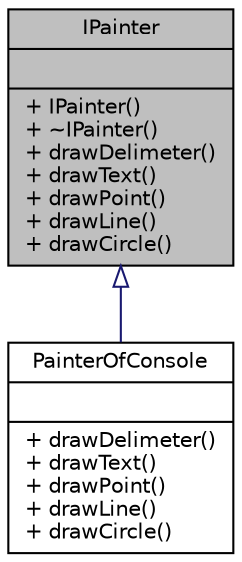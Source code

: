 digraph "IPainter"
{
 // LATEX_PDF_SIZE
  edge [fontname="Helvetica",fontsize="10",labelfontname="Helvetica",labelfontsize="10"];
  node [fontname="Helvetica",fontsize="10",shape=record];
  Node1 [label="{IPainter\n||+ IPainter()\l+ ~IPainter()\l+ drawDelimeter()\l+ drawText()\l+ drawPoint()\l+ drawLine()\l+ drawCircle()\l}",height=0.2,width=0.4,color="black", fillcolor="grey75", style="filled", fontcolor="black",tooltip="Here is painter for drawing primitive objects."];
  Node1 -> Node2 [dir="back",color="midnightblue",fontsize="10",style="solid",arrowtail="onormal",fontname="Helvetica"];
  Node2 [label="{PainterOfConsole\n||+ drawDelimeter()\l+ drawText()\l+ drawPoint()\l+ drawLine()\l+ drawCircle()\l}",height=0.2,width=0.4,color="black", fillcolor="white", style="filled",URL="$class_painter_of_console.html",tooltip=" "];
}

